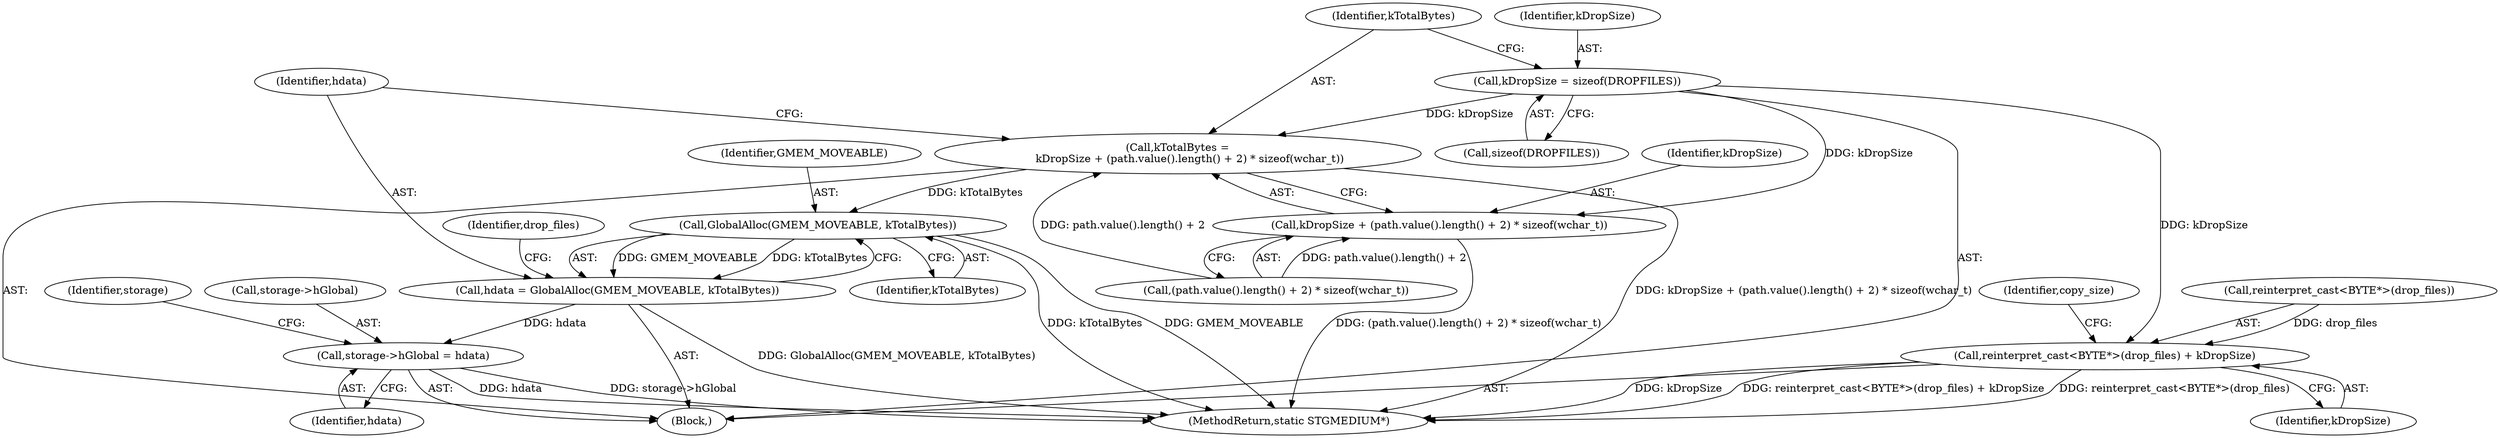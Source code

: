 digraph "0_Chrome_e93dc535728da259ec16d1c3cc393f80b25f64ae_16@API" {
"1000105" [label="(Call,kDropSize = sizeof(DROPFILES))"];
"1000110" [label="(Call,kTotalBytes =\n       kDropSize + (path.value().length() + 2) * sizeof(wchar_t))"];
"1000123" [label="(Call,GlobalAlloc(GMEM_MOVEABLE, kTotalBytes))"];
"1000121" [label="(Call,hdata = GlobalAlloc(GMEM_MOVEABLE, kTotalBytes))"];
"1000167" [label="(Call,storage->hGlobal = hdata)"];
"1000112" [label="(Call,kDropSize + (path.value().length() + 2) * sizeof(wchar_t))"];
"1000142" [label="(Call,reinterpret_cast<BYTE*>(drop_files) + kDropSize)"];
"1000142" [label="(Call,reinterpret_cast<BYTE*>(drop_files) + kDropSize)"];
"1000105" [label="(Call,kDropSize = sizeof(DROPFILES))"];
"1000110" [label="(Call,kTotalBytes =\n       kDropSize + (path.value().length() + 2) * sizeof(wchar_t))"];
"1000103" [label="(Block,)"];
"1000168" [label="(Call,storage->hGlobal)"];
"1000123" [label="(Call,GlobalAlloc(GMEM_MOVEABLE, kTotalBytes))"];
"1000129" [label="(Identifier,drop_files)"];
"1000113" [label="(Identifier,kDropSize)"];
"1000111" [label="(Identifier,kTotalBytes)"];
"1000174" [label="(Identifier,storage)"];
"1000106" [label="(Identifier,kDropSize)"];
"1000112" [label="(Call,kDropSize + (path.value().length() + 2) * sizeof(wchar_t))"];
"1000107" [label="(Call,sizeof(DROPFILES))"];
"1000149" [label="(Identifier,copy_size)"];
"1000122" [label="(Identifier,hdata)"];
"1000125" [label="(Identifier,kTotalBytes)"];
"1000167" [label="(Call,storage->hGlobal = hdata)"];
"1000114" [label="(Call,(path.value().length() + 2) * sizeof(wchar_t))"];
"1000171" [label="(Identifier,hdata)"];
"1000146" [label="(Identifier,kDropSize)"];
"1000143" [label="(Call,reinterpret_cast<BYTE*>(drop_files))"];
"1000121" [label="(Call,hdata = GlobalAlloc(GMEM_MOVEABLE, kTotalBytes))"];
"1000179" [label="(MethodReturn,static STGMEDIUM*)"];
"1000124" [label="(Identifier,GMEM_MOVEABLE)"];
"1000105" -> "1000103"  [label="AST: "];
"1000105" -> "1000107"  [label="CFG: "];
"1000106" -> "1000105"  [label="AST: "];
"1000107" -> "1000105"  [label="AST: "];
"1000111" -> "1000105"  [label="CFG: "];
"1000105" -> "1000110"  [label="DDG: kDropSize"];
"1000105" -> "1000112"  [label="DDG: kDropSize"];
"1000105" -> "1000142"  [label="DDG: kDropSize"];
"1000110" -> "1000103"  [label="AST: "];
"1000110" -> "1000112"  [label="CFG: "];
"1000111" -> "1000110"  [label="AST: "];
"1000112" -> "1000110"  [label="AST: "];
"1000122" -> "1000110"  [label="CFG: "];
"1000110" -> "1000179"  [label="DDG: kDropSize + (path.value().length() + 2) * sizeof(wchar_t)"];
"1000114" -> "1000110"  [label="DDG: path.value().length() + 2"];
"1000110" -> "1000123"  [label="DDG: kTotalBytes"];
"1000123" -> "1000121"  [label="AST: "];
"1000123" -> "1000125"  [label="CFG: "];
"1000124" -> "1000123"  [label="AST: "];
"1000125" -> "1000123"  [label="AST: "];
"1000121" -> "1000123"  [label="CFG: "];
"1000123" -> "1000179"  [label="DDG: kTotalBytes"];
"1000123" -> "1000179"  [label="DDG: GMEM_MOVEABLE"];
"1000123" -> "1000121"  [label="DDG: GMEM_MOVEABLE"];
"1000123" -> "1000121"  [label="DDG: kTotalBytes"];
"1000121" -> "1000103"  [label="AST: "];
"1000122" -> "1000121"  [label="AST: "];
"1000129" -> "1000121"  [label="CFG: "];
"1000121" -> "1000179"  [label="DDG: GlobalAlloc(GMEM_MOVEABLE, kTotalBytes)"];
"1000121" -> "1000167"  [label="DDG: hdata"];
"1000167" -> "1000103"  [label="AST: "];
"1000167" -> "1000171"  [label="CFG: "];
"1000168" -> "1000167"  [label="AST: "];
"1000171" -> "1000167"  [label="AST: "];
"1000174" -> "1000167"  [label="CFG: "];
"1000167" -> "1000179"  [label="DDG: storage->hGlobal"];
"1000167" -> "1000179"  [label="DDG: hdata"];
"1000112" -> "1000114"  [label="CFG: "];
"1000113" -> "1000112"  [label="AST: "];
"1000114" -> "1000112"  [label="AST: "];
"1000112" -> "1000179"  [label="DDG: (path.value().length() + 2) * sizeof(wchar_t)"];
"1000114" -> "1000112"  [label="DDG: path.value().length() + 2"];
"1000142" -> "1000103"  [label="AST: "];
"1000142" -> "1000146"  [label="CFG: "];
"1000143" -> "1000142"  [label="AST: "];
"1000146" -> "1000142"  [label="AST: "];
"1000149" -> "1000142"  [label="CFG: "];
"1000142" -> "1000179"  [label="DDG: reinterpret_cast<BYTE*>(drop_files) + kDropSize"];
"1000142" -> "1000179"  [label="DDG: reinterpret_cast<BYTE*>(drop_files)"];
"1000142" -> "1000179"  [label="DDG: kDropSize"];
"1000143" -> "1000142"  [label="DDG: drop_files"];
}
